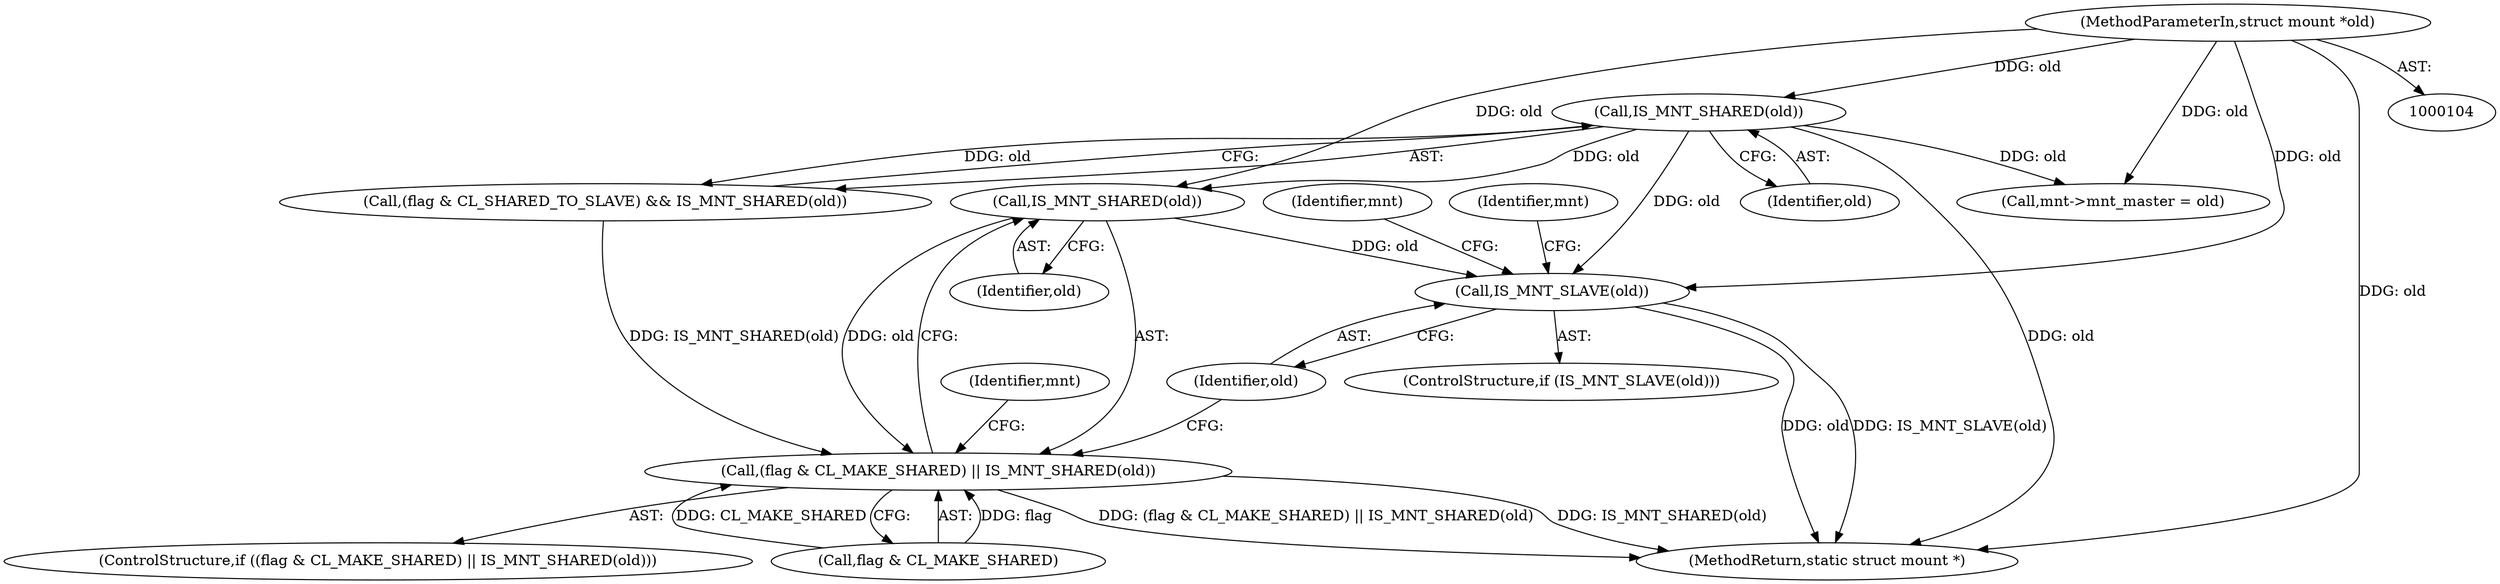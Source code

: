 digraph "0_linux_9566d6742852c527bf5af38af5cbb878dad75705@pointer" {
"1000360" [label="(Call,IS_MNT_SHARED(old))"];
"1000329" [label="(Call,IS_MNT_SHARED(old))"];
"1000105" [label="(MethodParameterIn,struct mount *old)"];
"1000356" [label="(Call,(flag & CL_MAKE_SHARED) || IS_MNT_SHARED(old))"];
"1000372" [label="(Call,IS_MNT_SLAVE(old))"];
"1000372" [label="(Call,IS_MNT_SLAVE(old))"];
"1000365" [label="(Identifier,mnt)"];
"1000325" [label="(Call,(flag & CL_SHARED_TO_SLAVE) && IS_MNT_SHARED(old))"];
"1000341" [label="(Call,mnt->mnt_master = old)"];
"1000373" [label="(Identifier,old)"];
"1000385" [label="(Identifier,mnt)"];
"1000357" [label="(Call,flag & CL_MAKE_SHARED)"];
"1000355" [label="(ControlStructure,if ((flag & CL_MAKE_SHARED) || IS_MNT_SHARED(old)))"];
"1000361" [label="(Identifier,old)"];
"1000330" [label="(Identifier,old)"];
"1000105" [label="(MethodParameterIn,struct mount *old)"];
"1000356" [label="(Call,(flag & CL_MAKE_SHARED) || IS_MNT_SHARED(old))"];
"1000427" [label="(MethodReturn,static struct mount *)"];
"1000377" [label="(Identifier,mnt)"];
"1000371" [label="(ControlStructure,if (IS_MNT_SLAVE(old)))"];
"1000329" [label="(Call,IS_MNT_SHARED(old))"];
"1000360" [label="(Call,IS_MNT_SHARED(old))"];
"1000360" -> "1000356"  [label="AST: "];
"1000360" -> "1000361"  [label="CFG: "];
"1000361" -> "1000360"  [label="AST: "];
"1000356" -> "1000360"  [label="CFG: "];
"1000360" -> "1000356"  [label="DDG: old"];
"1000329" -> "1000360"  [label="DDG: old"];
"1000105" -> "1000360"  [label="DDG: old"];
"1000360" -> "1000372"  [label="DDG: old"];
"1000329" -> "1000325"  [label="AST: "];
"1000329" -> "1000330"  [label="CFG: "];
"1000330" -> "1000329"  [label="AST: "];
"1000325" -> "1000329"  [label="CFG: "];
"1000329" -> "1000427"  [label="DDG: old"];
"1000329" -> "1000325"  [label="DDG: old"];
"1000105" -> "1000329"  [label="DDG: old"];
"1000329" -> "1000341"  [label="DDG: old"];
"1000329" -> "1000372"  [label="DDG: old"];
"1000105" -> "1000104"  [label="AST: "];
"1000105" -> "1000427"  [label="DDG: old"];
"1000105" -> "1000341"  [label="DDG: old"];
"1000105" -> "1000372"  [label="DDG: old"];
"1000356" -> "1000355"  [label="AST: "];
"1000356" -> "1000357"  [label="CFG: "];
"1000357" -> "1000356"  [label="AST: "];
"1000365" -> "1000356"  [label="CFG: "];
"1000373" -> "1000356"  [label="CFG: "];
"1000356" -> "1000427"  [label="DDG: (flag & CL_MAKE_SHARED) || IS_MNT_SHARED(old)"];
"1000356" -> "1000427"  [label="DDG: IS_MNT_SHARED(old)"];
"1000357" -> "1000356"  [label="DDG: flag"];
"1000357" -> "1000356"  [label="DDG: CL_MAKE_SHARED"];
"1000325" -> "1000356"  [label="DDG: IS_MNT_SHARED(old)"];
"1000372" -> "1000371"  [label="AST: "];
"1000372" -> "1000373"  [label="CFG: "];
"1000373" -> "1000372"  [label="AST: "];
"1000377" -> "1000372"  [label="CFG: "];
"1000385" -> "1000372"  [label="CFG: "];
"1000372" -> "1000427"  [label="DDG: old"];
"1000372" -> "1000427"  [label="DDG: IS_MNT_SLAVE(old)"];
}
